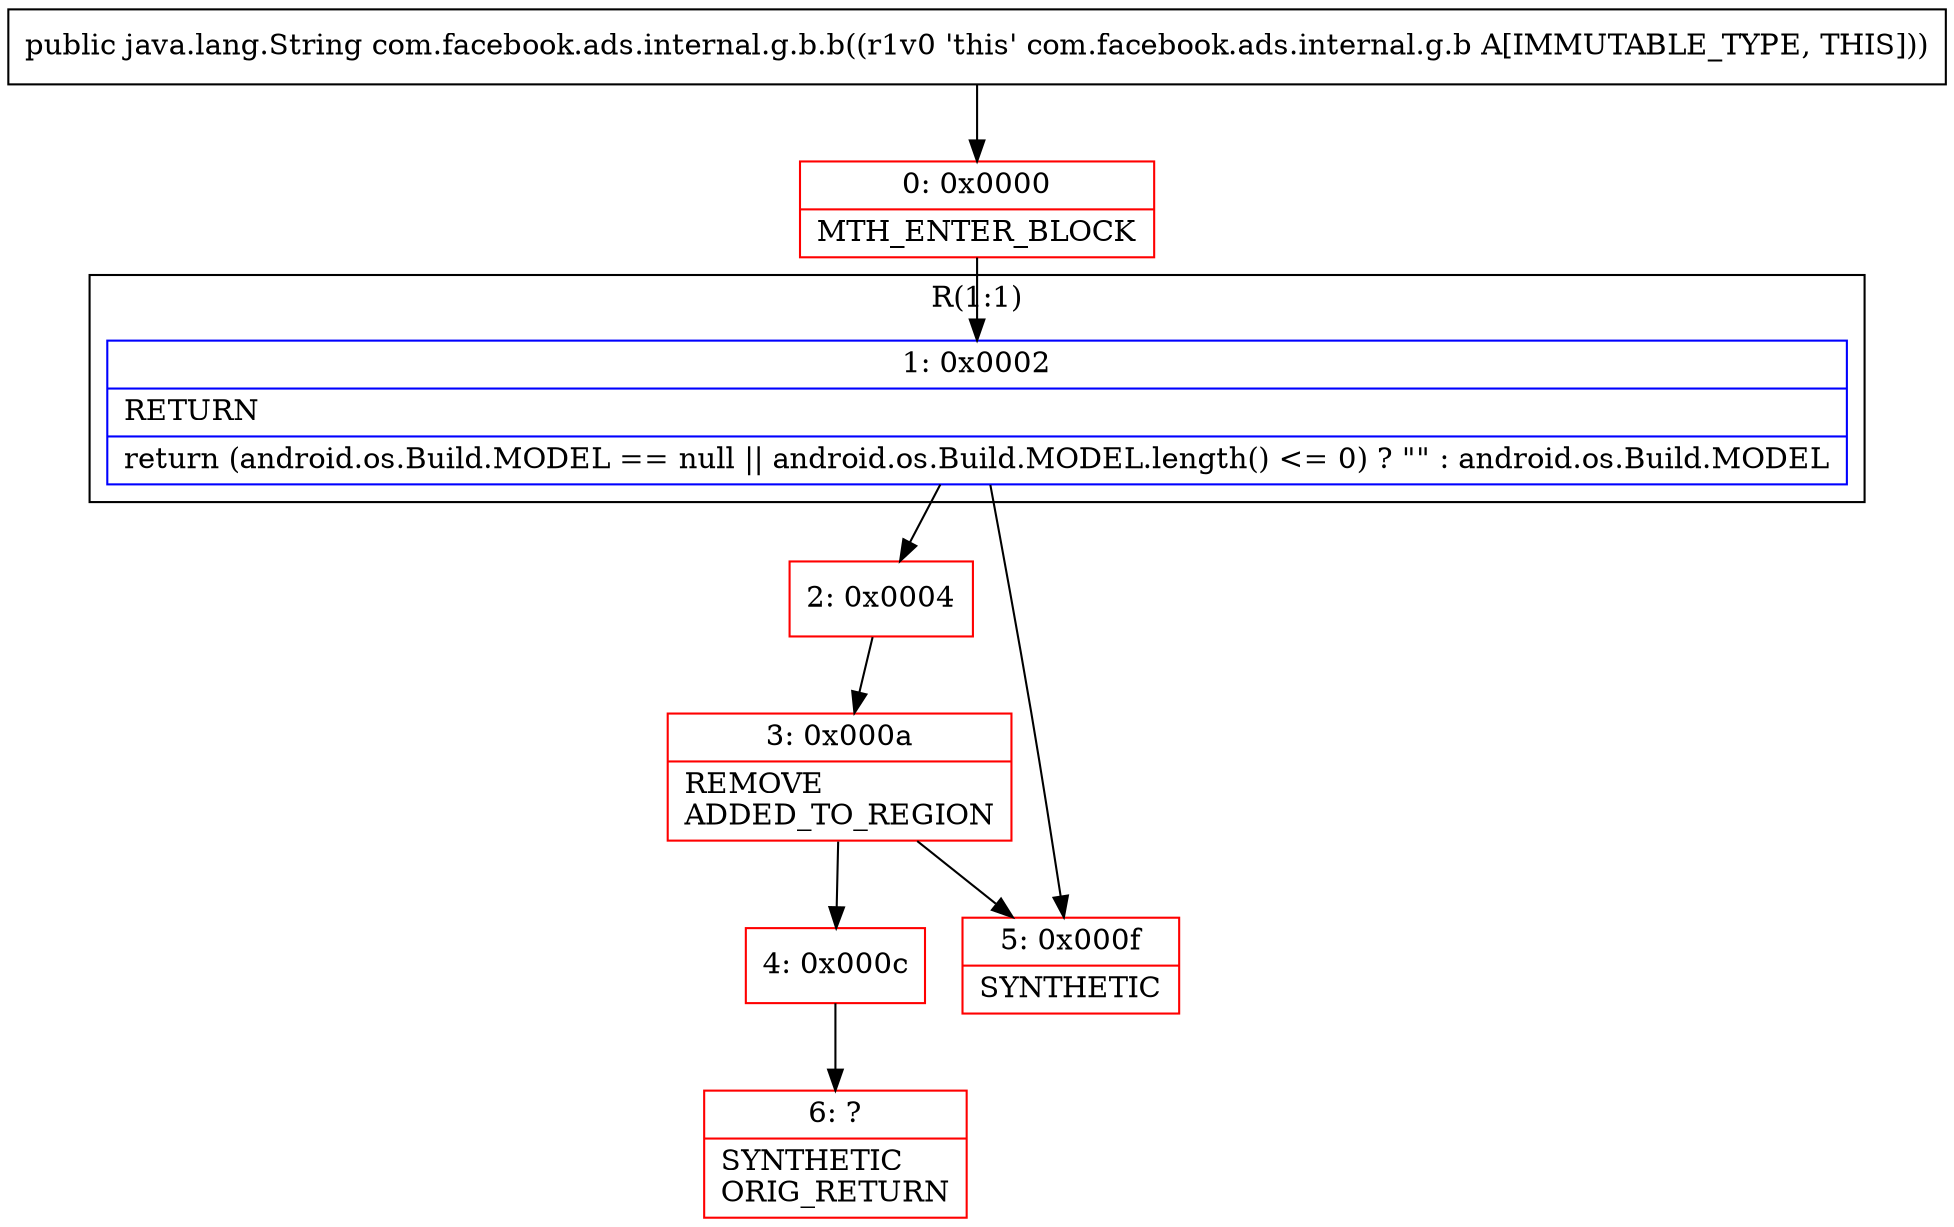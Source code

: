 digraph "CFG forcom.facebook.ads.internal.g.b.b()Ljava\/lang\/String;" {
subgraph cluster_Region_1600232562 {
label = "R(1:1)";
node [shape=record,color=blue];
Node_1 [shape=record,label="{1\:\ 0x0002|RETURN\l|return (android.os.Build.MODEL == null \|\| android.os.Build.MODEL.length() \<= 0) ? \"\" : android.os.Build.MODEL\l}"];
}
Node_0 [shape=record,color=red,label="{0\:\ 0x0000|MTH_ENTER_BLOCK\l}"];
Node_2 [shape=record,color=red,label="{2\:\ 0x0004}"];
Node_3 [shape=record,color=red,label="{3\:\ 0x000a|REMOVE\lADDED_TO_REGION\l}"];
Node_4 [shape=record,color=red,label="{4\:\ 0x000c}"];
Node_5 [shape=record,color=red,label="{5\:\ 0x000f|SYNTHETIC\l}"];
Node_6 [shape=record,color=red,label="{6\:\ ?|SYNTHETIC\lORIG_RETURN\l}"];
MethodNode[shape=record,label="{public java.lang.String com.facebook.ads.internal.g.b.b((r1v0 'this' com.facebook.ads.internal.g.b A[IMMUTABLE_TYPE, THIS])) }"];
MethodNode -> Node_0;
Node_1 -> Node_2;
Node_1 -> Node_5;
Node_0 -> Node_1;
Node_2 -> Node_3;
Node_3 -> Node_4;
Node_3 -> Node_5;
Node_4 -> Node_6;
}

